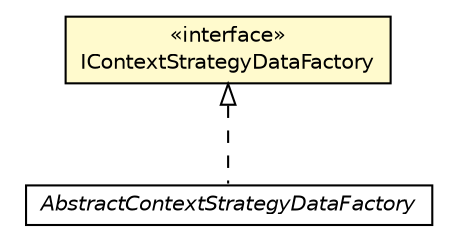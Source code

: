 #!/usr/local/bin/dot
#
# Class diagram 
# Generated by UMLGraph version R5_6-24-gf6e263 (http://www.umlgraph.org/)
#

digraph G {
	edge [fontname="Helvetica",fontsize=10,labelfontname="Helvetica",labelfontsize=10];
	node [fontname="Helvetica",fontsize=10,shape=plaintext];
	nodesep=0.25;
	ranksep=0.5;
	// org.universAAL.middleware.context.data.factory.AbstractContextStrategyDataFactory
	c216568 [label=<<table title="org.universAAL.middleware.context.data.factory.AbstractContextStrategyDataFactory" border="0" cellborder="1" cellspacing="0" cellpadding="2" port="p" href="./AbstractContextStrategyDataFactory.html">
		<tr><td><table border="0" cellspacing="0" cellpadding="1">
<tr><td align="center" balign="center"><font face="Helvetica-Oblique"> AbstractContextStrategyDataFactory </font></td></tr>
		</table></td></tr>
		</table>>, URL="./AbstractContextStrategyDataFactory.html", fontname="Helvetica", fontcolor="black", fontsize=10.0];
	// org.universAAL.middleware.context.data.factory.IContextStrategyDataFactory
	c216569 [label=<<table title="org.universAAL.middleware.context.data.factory.IContextStrategyDataFactory" border="0" cellborder="1" cellspacing="0" cellpadding="2" port="p" bgcolor="lemonChiffon" href="./IContextStrategyDataFactory.html">
		<tr><td><table border="0" cellspacing="0" cellpadding="1">
<tr><td align="center" balign="center"> &#171;interface&#187; </td></tr>
<tr><td align="center" balign="center"> IContextStrategyDataFactory </td></tr>
		</table></td></tr>
		</table>>, URL="./IContextStrategyDataFactory.html", fontname="Helvetica", fontcolor="black", fontsize=10.0];
	//org.universAAL.middleware.context.data.factory.AbstractContextStrategyDataFactory implements org.universAAL.middleware.context.data.factory.IContextStrategyDataFactory
	c216569:p -> c216568:p [dir=back,arrowtail=empty,style=dashed];
}

